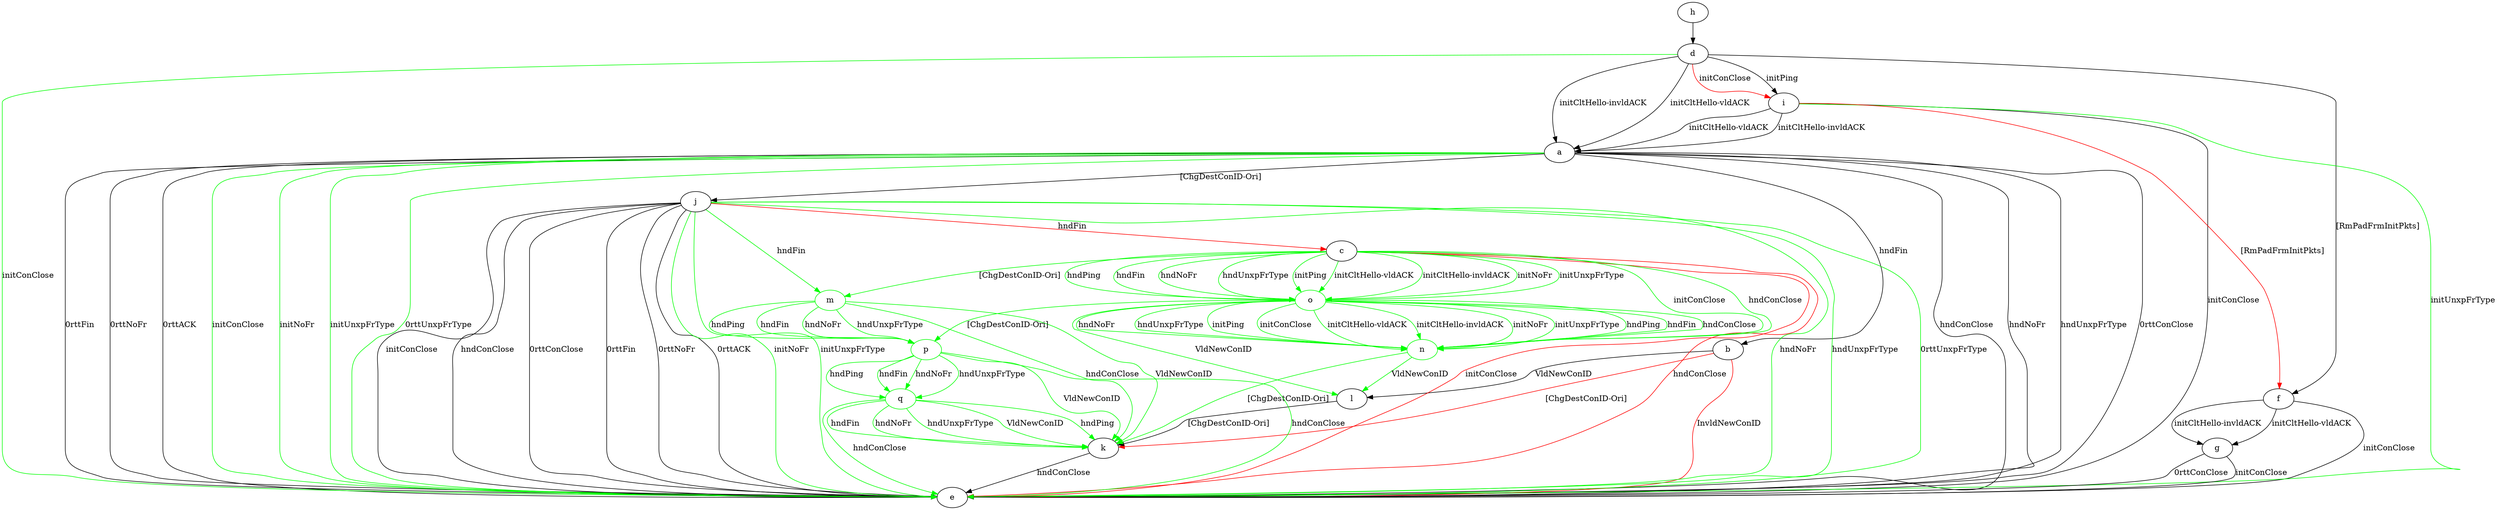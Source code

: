 digraph "" {
	a -> b	[key=0,
		label="hndFin "];
	a -> e	[key=0,
		label="hndConClose "];
	a -> e	[key=1,
		label="hndNoFr "];
	a -> e	[key=2,
		label="hndUnxpFrType "];
	a -> e	[key=3,
		label="0rttConClose "];
	a -> e	[key=4,
		label="0rttFin "];
	a -> e	[key=5,
		label="0rttNoFr "];
	a -> e	[key=6,
		label="0rttACK "];
	a -> e	[key=7,
		color=green,
		label="initConClose "];
	a -> e	[key=8,
		color=green,
		label="initNoFr "];
	a -> e	[key=9,
		color=green,
		label="initUnxpFrType "];
	a -> e	[key=10,
		color=green,
		label="0rttUnxpFrType "];
	a -> j	[key=0,
		label="[ChgDestConID-Ori] "];
	b -> e	[key=0,
		color=red,
		label="InvldNewConID "];
	b -> k	[key=0,
		color=red,
		label="[ChgDestConID-Ori] "];
	b -> l	[key=0,
		label="VldNewConID "];
	c -> e	[key=0,
		color=red,
		label="initConClose "];
	c -> e	[key=1,
		color=red,
		label="hndConClose "];
	m	[color=green];
	c -> m	[key=0,
		color=green,
		label="[ChgDestConID-Ori] "];
	n	[color=green];
	c -> n	[key=0,
		color=green,
		label="initConClose "];
	c -> n	[key=1,
		color=green,
		label="hndConClose "];
	o	[color=green];
	c -> o	[key=0,
		color=green,
		label="initPing "];
	c -> o	[key=1,
		color=green,
		label="initCltHello-vldACK "];
	c -> o	[key=2,
		color=green,
		label="initCltHello-invldACK "];
	c -> o	[key=3,
		color=green,
		label="initNoFr "];
	c -> o	[key=4,
		color=green,
		label="initUnxpFrType "];
	c -> o	[key=5,
		color=green,
		label="hndPing "];
	c -> o	[key=6,
		color=green,
		label="hndFin "];
	c -> o	[key=7,
		color=green,
		label="hndNoFr "];
	c -> o	[key=8,
		color=green,
		label="hndUnxpFrType "];
	d -> a	[key=0,
		label="initCltHello-vldACK "];
	d -> a	[key=1,
		label="initCltHello-invldACK "];
	d -> e	[key=0,
		color=green,
		label="initConClose "];
	d -> f	[key=0,
		label="[RmPadFrmInitPkts] "];
	d -> i	[key=0,
		label="initPing "];
	d -> i	[key=1,
		color=red,
		label="initConClose "];
	f -> e	[key=0,
		label="initConClose "];
	f -> g	[key=0,
		label="initCltHello-vldACK "];
	f -> g	[key=1,
		label="initCltHello-invldACK "];
	g -> e	[key=0,
		label="initConClose "];
	g -> e	[key=1,
		label="0rttConClose "];
	h -> d	[key=0];
	i -> a	[key=0,
		label="initCltHello-vldACK "];
	i -> a	[key=1,
		label="initCltHello-invldACK "];
	i -> e	[key=0,
		label="initConClose "];
	i -> e	[key=1,
		color=green,
		label="initUnxpFrType "];
	i -> f	[key=0,
		color=red,
		label="[RmPadFrmInitPkts] "];
	j -> c	[key=0,
		color=red,
		label="hndFin "];
	j -> e	[key=0,
		label="initConClose "];
	j -> e	[key=1,
		label="hndConClose "];
	j -> e	[key=2,
		label="0rttConClose "];
	j -> e	[key=3,
		label="0rttFin "];
	j -> e	[key=4,
		label="0rttNoFr "];
	j -> e	[key=5,
		label="0rttACK "];
	j -> e	[key=6,
		color=green,
		label="initNoFr "];
	j -> e	[key=7,
		color=green,
		label="initUnxpFrType "];
	j -> e	[key=8,
		color=green,
		label="hndNoFr "];
	j -> e	[key=9,
		color=green,
		label="hndUnxpFrType "];
	j -> e	[key=10,
		color=green,
		label="0rttUnxpFrType "];
	j -> m	[key=0,
		color=green,
		label="hndFin "];
	k -> e	[key=0,
		label="hndConClose "];
	l -> k	[key=0,
		label="[ChgDestConID-Ori] "];
	m -> k	[key=0,
		color=green,
		label="hndConClose "];
	m -> k	[key=1,
		color=green,
		label="VldNewConID "];
	p	[color=green];
	m -> p	[key=0,
		color=green,
		label="hndPing "];
	m -> p	[key=1,
		color=green,
		label="hndFin "];
	m -> p	[key=2,
		color=green,
		label="hndNoFr "];
	m -> p	[key=3,
		color=green,
		label="hndUnxpFrType "];
	n -> k	[key=0,
		color=green,
		label="[ChgDestConID-Ori] "];
	n -> l	[key=0,
		color=green,
		label="VldNewConID "];
	o -> l	[key=0,
		color=green,
		label="VldNewConID "];
	o -> n	[key=0,
		color=green,
		label="initPing "];
	o -> n	[key=1,
		color=green,
		label="initConClose "];
	o -> n	[key=2,
		color=green,
		label="initCltHello-vldACK "];
	o -> n	[key=3,
		color=green,
		label="initCltHello-invldACK "];
	o -> n	[key=4,
		color=green,
		label="initNoFr "];
	o -> n	[key=5,
		color=green,
		label="initUnxpFrType "];
	o -> n	[key=6,
		color=green,
		label="hndPing "];
	o -> n	[key=7,
		color=green,
		label="hndFin "];
	o -> n	[key=8,
		color=green,
		label="hndConClose "];
	o -> n	[key=9,
		color=green,
		label="hndNoFr "];
	o -> n	[key=10,
		color=green,
		label="hndUnxpFrType "];
	o -> p	[key=0,
		color=green,
		label="[ChgDestConID-Ori] "];
	p -> e	[key=0,
		color=green,
		label="hndConClose "];
	p -> k	[key=0,
		color=green,
		label="VldNewConID "];
	q	[color=green];
	p -> q	[key=0,
		color=green,
		label="hndPing "];
	p -> q	[key=1,
		color=green,
		label="hndFin "];
	p -> q	[key=2,
		color=green,
		label="hndNoFr "];
	p -> q	[key=3,
		color=green,
		label="hndUnxpFrType "];
	q -> e	[key=0,
		color=green,
		label="hndConClose "];
	q -> k	[key=0,
		color=green,
		label="hndPing "];
	q -> k	[key=1,
		color=green,
		label="hndFin "];
	q -> k	[key=2,
		color=green,
		label="hndNoFr "];
	q -> k	[key=3,
		color=green,
		label="hndUnxpFrType "];
	q -> k	[key=4,
		color=green,
		label="VldNewConID "];
}
